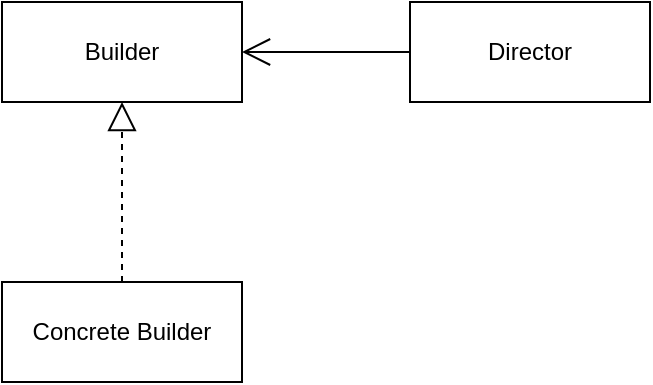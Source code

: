 <mxfile>
    <diagram id="3paRsEQpdtdyG4hqSA8z" name="Page-1">
        <mxGraphModel dx="1046" dy="366" grid="1" gridSize="10" guides="1" tooltips="1" connect="1" arrows="1" fold="1" page="1" pageScale="1" pageWidth="827" pageHeight="1169" math="0" shadow="0">
            <root>
                <mxCell id="0"/>
                <mxCell id="1" parent="0"/>
                <mxCell id="2" value="Builder" style="rounded=0;whiteSpace=wrap;html=1;" vertex="1" parent="1">
                    <mxGeometry x="150" y="60" width="120" height="50" as="geometry"/>
                </mxCell>
                <mxCell id="3" value="Concrete Builder" style="rounded=0;whiteSpace=wrap;html=1;" vertex="1" parent="1">
                    <mxGeometry x="150" y="200" width="120" height="50" as="geometry"/>
                </mxCell>
                <mxCell id="4" value="" style="endArrow=block;dashed=1;endFill=0;endSize=12;html=1;exitX=0.5;exitY=0;exitDx=0;exitDy=0;entryX=0.5;entryY=1;entryDx=0;entryDy=0;" edge="1" parent="1" source="3" target="2">
                    <mxGeometry width="160" relative="1" as="geometry">
                        <mxPoint x="170" y="150" as="sourcePoint"/>
                        <mxPoint x="330" y="150" as="targetPoint"/>
                    </mxGeometry>
                </mxCell>
                <mxCell id="5" value="Director" style="rounded=0;whiteSpace=wrap;html=1;" vertex="1" parent="1">
                    <mxGeometry x="354" y="60" width="120" height="50" as="geometry"/>
                </mxCell>
                <mxCell id="6" value="" style="endArrow=open;endFill=1;endSize=12;html=1;exitX=0;exitY=0.5;exitDx=0;exitDy=0;entryX=1;entryY=0.5;entryDx=0;entryDy=0;" edge="1" parent="1" source="5" target="2">
                    <mxGeometry width="160" relative="1" as="geometry">
                        <mxPoint x="340" y="350" as="sourcePoint"/>
                        <mxPoint x="500" y="350" as="targetPoint"/>
                    </mxGeometry>
                </mxCell>
            </root>
        </mxGraphModel>
    </diagram>
</mxfile>